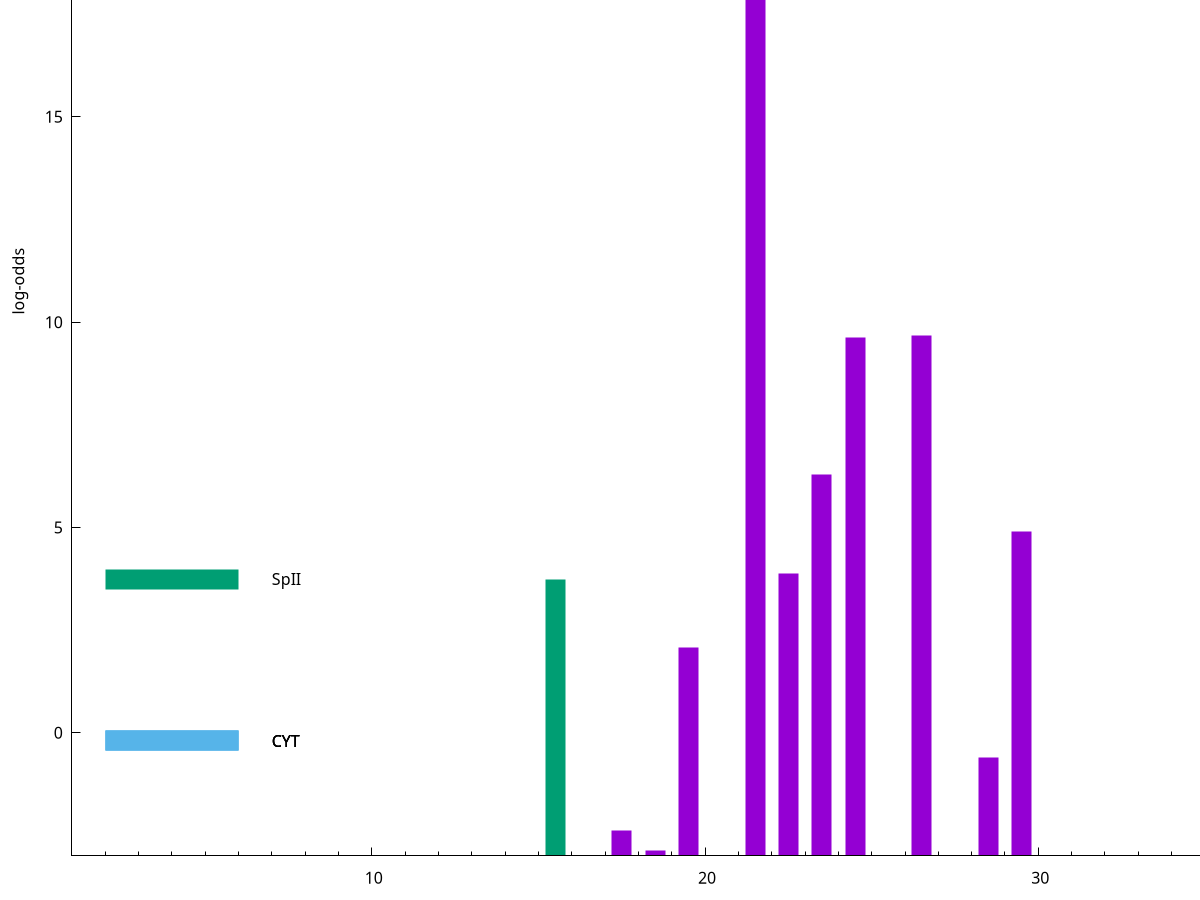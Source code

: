set title "LipoP predictions for SRR4017849.gff"
set size 2., 1.4
set xrange [1:70] 
set mxtics 10
set yrange [-3:25]
set y2range [0:28]
set ylabel "log-odds"
set term postscript eps color solid "Helvetica" 30
set output "SRR4017849.gff12.eps"
set arrow from 2,21.5281 to 6,21.5281 nohead lt 1 lw 20
set label "SpI" at 7,21.5281
set arrow from 2,3.74267 to 6,3.74267 nohead lt 2 lw 20
set label "SpII" at 7,3.74267
set arrow from 2,-0.200913 to 6,-0.200913 nohead lt 3 lw 20
set label "CYT" at 7,-0.200913
set arrow from 2,-0.200913 to 6,-0.200913 nohead lt 3 lw 20
set label "CYT" at 7,-0.200913
set arrow from 2,-0.200913 to 6,-0.200913 nohead lt 3 lw 20
set label "CYT" at 7,-0.200913
set arrow from 2,21.5281 to 6,21.5281 nohead lt 1 lw 20
set label "SpI" at 7,21.5281
# NOTE: The scores below are the log-odds scores with the threshold
# NOTE: subtracted (a hack to make gnuplot make the histogram all
# NOTE: look nice).
plot "-" axes x1y2 title "" with impulses lt 2 lw 20, "-" axes x1y2 title "" with impulses lt 1 lw 20
15.500000 6.742670
e
21.500000 24.527300
26.500000 12.680540
24.500000 12.615970
23.500000 9.285450
29.500000 7.894780
22.500000 6.874610
19.500000 5.076460
28.500000 2.390071
17.500000 0.628490
18.500000 0.141540
e
exit
